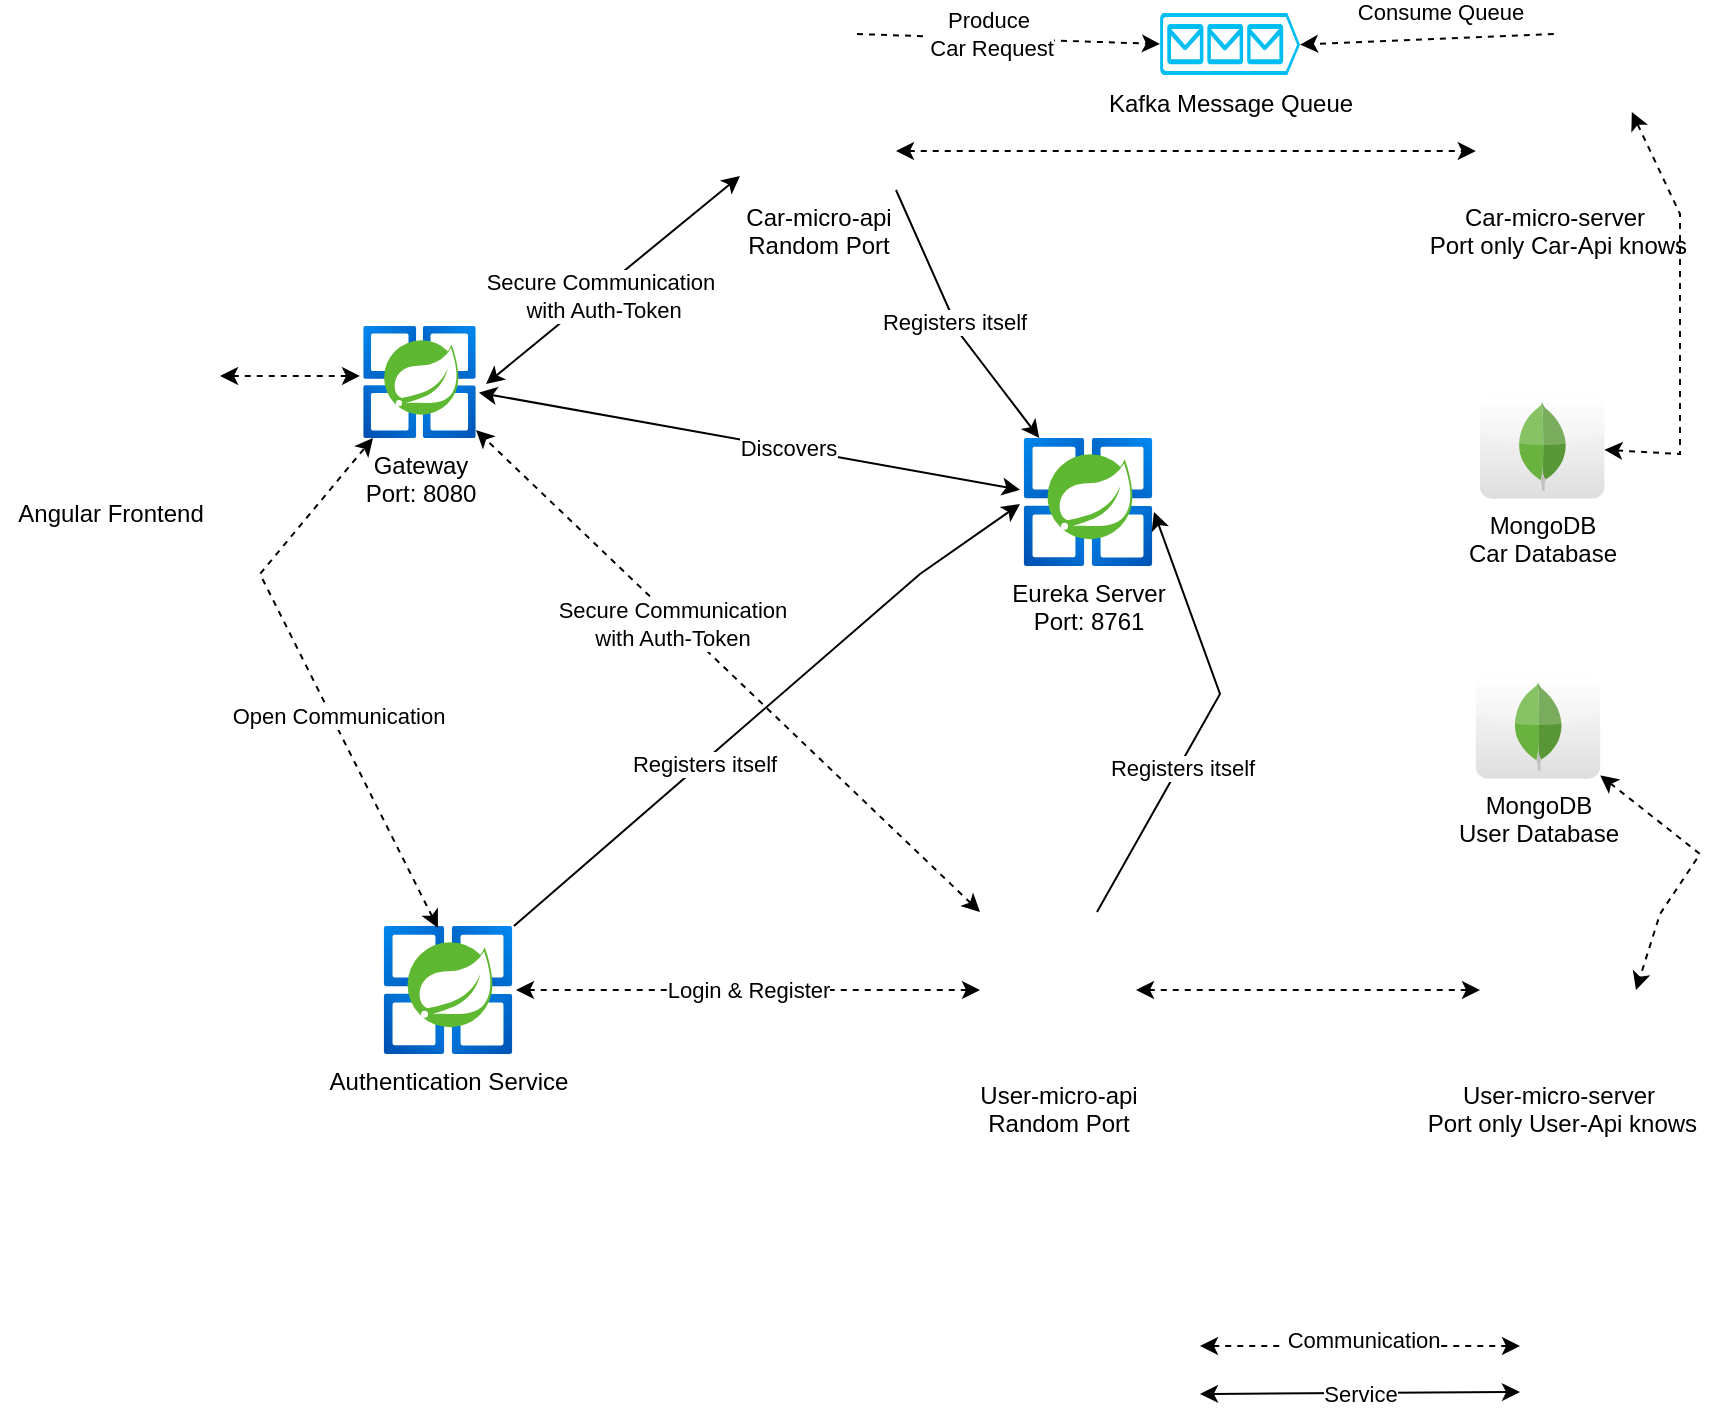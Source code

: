 <mxfile version="20.5.1"><diagram id="lvaQ64jZdTJcqIYsVAl5" name="Page-1"><mxGraphModel dx="1422" dy="778" grid="1" gridSize="10" guides="1" tooltips="1" connect="1" arrows="1" fold="1" page="1" pageScale="1" pageWidth="850" pageHeight="1100" math="0" shadow="0"><root><mxCell id="0"/><mxCell id="1" parent="0"/><mxCell id="ACemdq06J3dDgixvtvGi-2" value="Gateway&lt;br&gt;Port: 8080" style="aspect=fixed;html=1;points=[];align=center;image;fontSize=12;image=img/lib/azure2/compute/Azure_Spring_Cloud.svg;" vertex="1" parent="1"><mxGeometry x="180" y="186" width="59.5" height="56" as="geometry"/></mxCell><mxCell id="ACemdq06J3dDgixvtvGi-3" value="Authentication Service" style="aspect=fixed;html=1;points=[];align=center;image;fontSize=12;image=img/lib/azure2/compute/Azure_Spring_Cloud.svg;" vertex="1" parent="1"><mxGeometry x="190" y="486" width="68" height="64" as="geometry"/></mxCell><mxCell id="ACemdq06J3dDgixvtvGi-4" value="Car-micro-api&lt;br&gt;Random Port" style="shape=image;html=1;verticalAlign=top;verticalLabelPosition=bottom;labelBackgroundColor=#ffffff;imageAspect=0;aspect=fixed;image=https://cdn2.iconfinder.com/data/icons/boxicons-logos/24/bxl-spring-boot-128.png" vertex="1" parent="1"><mxGeometry x="370" y="40" width="78" height="78" as="geometry"/></mxCell><mxCell id="ACemdq06J3dDgixvtvGi-5" value="Eureka Server&lt;br&gt;Port: 8761" style="aspect=fixed;html=1;points=[];align=center;image;fontSize=12;image=img/lib/azure2/compute/Azure_Spring_Cloud.svg;" vertex="1" parent="1"><mxGeometry x="510" y="242" width="68" height="64" as="geometry"/></mxCell><mxCell id="ACemdq06J3dDgixvtvGi-9" value="" style="endArrow=classic;startArrow=classic;html=1;rounded=0;exitX=1.059;exitY=0.518;exitDx=0;exitDy=0;exitPerimeter=0;" edge="1" parent="1" source="ACemdq06J3dDgixvtvGi-2" target="ACemdq06J3dDgixvtvGi-4"><mxGeometry width="50" height="50" relative="1" as="geometry"><mxPoint x="400" y="430" as="sourcePoint"/><mxPoint x="450" y="380" as="targetPoint"/></mxGeometry></mxCell><mxCell id="ACemdq06J3dDgixvtvGi-39" value="Secure Communication&lt;br&gt;&amp;nbsp;with Auth-Token" style="edgeLabel;html=1;align=center;verticalAlign=middle;resizable=0;points=[];" vertex="1" connectable="0" parent="ACemdq06J3dDgixvtvGi-9"><mxGeometry x="-0.383" y="2" relative="1" as="geometry"><mxPoint x="19" y="-11" as="offset"/></mxGeometry></mxCell><mxCell id="ACemdq06J3dDgixvtvGi-11" value="Car-micro-server&lt;br&gt;&amp;nbsp;Port only Car-Api knows" style="shape=image;html=1;verticalAlign=top;verticalLabelPosition=bottom;labelBackgroundColor=#ffffff;imageAspect=0;aspect=fixed;image=https://cdn2.iconfinder.com/data/icons/boxicons-logos/24/bxl-spring-boot-128.png" vertex="1" parent="1"><mxGeometry x="737.9" y="40" width="78" height="78" as="geometry"/></mxCell><mxCell id="ACemdq06J3dDgixvtvGi-12" value="Kafka Message Queue" style="verticalLabelPosition=bottom;html=1;verticalAlign=top;align=center;strokeColor=none;fillColor=#00BEF2;shape=mxgraph.azure.queue_generic;pointerEvents=1;" vertex="1" parent="1"><mxGeometry x="580" y="29.5" width="70" height="31" as="geometry"/></mxCell><mxCell id="ACemdq06J3dDgixvtvGi-14" value="User-micro-api&lt;br&gt;Random Port" style="shape=image;html=1;verticalAlign=top;verticalLabelPosition=bottom;labelBackgroundColor=#ffffff;imageAspect=0;aspect=fixed;image=https://cdn2.iconfinder.com/data/icons/boxicons-logos/24/bxl-spring-boot-128.png" vertex="1" parent="1"><mxGeometry x="490" y="479" width="78" height="78" as="geometry"/></mxCell><mxCell id="ACemdq06J3dDgixvtvGi-17" value="Login &amp;amp; Register" style="endArrow=classic;startArrow=classic;html=1;rounded=0;entryX=0;entryY=0.5;entryDx=0;entryDy=0;dashed=1;" edge="1" parent="1" source="ACemdq06J3dDgixvtvGi-3" target="ACemdq06J3dDgixvtvGi-14"><mxGeometry width="50" height="50" relative="1" as="geometry"><mxPoint x="400" y="430" as="sourcePoint"/><mxPoint x="450" y="380" as="targetPoint"/></mxGeometry></mxCell><mxCell id="ACemdq06J3dDgixvtvGi-19" value="Angular Frontend" style="shape=image;html=1;verticalAlign=top;verticalLabelPosition=bottom;labelBackgroundColor=#ffffff;imageAspect=0;aspect=fixed;image=https://cdn2.iconfinder.com/data/icons/boxicons-logos/24/bxl-angular-128.png" vertex="1" parent="1"><mxGeometry y="156" width="110" height="110" as="geometry"/></mxCell><mxCell id="ACemdq06J3dDgixvtvGi-25" value="" style="endArrow=classic;startArrow=classic;html=1;rounded=0;exitX=1;exitY=0.5;exitDx=0;exitDy=0;entryX=0;entryY=0.446;entryDx=0;entryDy=0;entryPerimeter=0;dashed=1;" edge="1" parent="1" source="ACemdq06J3dDgixvtvGi-19" target="ACemdq06J3dDgixvtvGi-2"><mxGeometry width="50" height="50" relative="1" as="geometry"><mxPoint x="400" y="430" as="sourcePoint"/><mxPoint x="450" y="380" as="targetPoint"/></mxGeometry></mxCell><mxCell id="ACemdq06J3dDgixvtvGi-26" value="" style="endArrow=classic;html=1;rounded=0;exitX=0.75;exitY=0;exitDx=0;exitDy=0;entryX=0;entryY=0.5;entryDx=0;entryDy=0;entryPerimeter=0;dashed=1;" edge="1" parent="1" source="ACemdq06J3dDgixvtvGi-4" target="ACemdq06J3dDgixvtvGi-12"><mxGeometry width="50" height="50" relative="1" as="geometry"><mxPoint x="400" y="430" as="sourcePoint"/><mxPoint x="450" y="380" as="targetPoint"/></mxGeometry></mxCell><mxCell id="ACemdq06J3dDgixvtvGi-27" value="Produce&lt;br&gt;&amp;nbsp;Car Request" style="edgeLabel;html=1;align=center;verticalAlign=middle;resizable=0;points=[];" vertex="1" connectable="0" parent="ACemdq06J3dDgixvtvGi-26"><mxGeometry x="-0.267" y="3" relative="1" as="geometry"><mxPoint x="10" y="1" as="offset"/></mxGeometry></mxCell><mxCell id="ACemdq06J3dDgixvtvGi-28" value="" style="endArrow=classic;html=1;rounded=0;exitX=0.5;exitY=0;exitDx=0;exitDy=0;entryX=1;entryY=0.51;entryDx=0;entryDy=0;entryPerimeter=0;dashed=1;" edge="1" parent="1" source="ACemdq06J3dDgixvtvGi-11" target="ACemdq06J3dDgixvtvGi-12"><mxGeometry width="50" height="50" relative="1" as="geometry"><mxPoint x="400" y="430" as="sourcePoint"/><mxPoint x="450" y="380" as="targetPoint"/></mxGeometry></mxCell><mxCell id="ACemdq06J3dDgixvtvGi-29" value="Consume Queue" style="edgeLabel;html=1;align=center;verticalAlign=middle;resizable=0;points=[];" vertex="1" connectable="0" parent="ACemdq06J3dDgixvtvGi-28"><mxGeometry x="-0.232" y="-2" relative="1" as="geometry"><mxPoint x="-8" y="-11" as="offset"/></mxGeometry></mxCell><mxCell id="ACemdq06J3dDgixvtvGi-30" value="User-micro-server&lt;br&gt;&amp;nbsp;Port only User-Api knows" style="shape=image;html=1;verticalAlign=top;verticalLabelPosition=bottom;labelBackgroundColor=#ffffff;imageAspect=0;aspect=fixed;image=https://cdn2.iconfinder.com/data/icons/boxicons-logos/24/bxl-spring-boot-128.png" vertex="1" parent="1"><mxGeometry x="740" y="479" width="78" height="78" as="geometry"/></mxCell><mxCell id="ACemdq06J3dDgixvtvGi-31" value="" style="endArrow=classic;startArrow=classic;html=1;rounded=0;entryX=0;entryY=0.5;entryDx=0;entryDy=0;exitX=1;exitY=0.5;exitDx=0;exitDy=0;dashed=1;" edge="1" parent="1" source="ACemdq06J3dDgixvtvGi-14" target="ACemdq06J3dDgixvtvGi-30"><mxGeometry width="50" height="50" relative="1" as="geometry"><mxPoint x="400" y="420" as="sourcePoint"/><mxPoint x="450" y="370" as="targetPoint"/></mxGeometry></mxCell><mxCell id="ACemdq06J3dDgixvtvGi-32" value="" style="endArrow=classic;startArrow=classic;html=1;rounded=0;entryX=0;entryY=0.75;entryDx=0;entryDy=0;exitX=1;exitY=0.75;exitDx=0;exitDy=0;dashed=1;" edge="1" parent="1" source="ACemdq06J3dDgixvtvGi-4" target="ACemdq06J3dDgixvtvGi-11"><mxGeometry width="50" height="50" relative="1" as="geometry"><mxPoint x="400" y="420" as="sourcePoint"/><mxPoint x="450" y="370" as="targetPoint"/></mxGeometry></mxCell><mxCell id="ACemdq06J3dDgixvtvGi-34" value="MongoDB&lt;br&gt;Car Database" style="dashed=0;outlineConnect=0;html=1;align=center;labelPosition=center;verticalLabelPosition=bottom;verticalAlign=top;shape=mxgraph.webicons.mongodb;gradientColor=#DFDEDE" vertex="1" parent="1"><mxGeometry x="740" y="220" width="62.2" height="52.4" as="geometry"/></mxCell><mxCell id="ACemdq06J3dDgixvtvGi-35" value="" style="endArrow=classic;startArrow=classic;html=1;rounded=0;entryX=1;entryY=0.5;entryDx=0;entryDy=0;dashed=1;" edge="1" parent="1" source="ACemdq06J3dDgixvtvGi-34" target="ACemdq06J3dDgixvtvGi-11"><mxGeometry width="50" height="50" relative="1" as="geometry"><mxPoint x="400" y="420" as="sourcePoint"/><mxPoint x="450" y="370" as="targetPoint"/><Array as="points"><mxPoint x="840" y="250"/><mxPoint x="840" y="130"/></Array></mxGeometry></mxCell><mxCell id="ACemdq06J3dDgixvtvGi-37" value="MongoDB&lt;br&gt;User Database" style="dashed=0;outlineConnect=0;html=1;align=center;labelPosition=center;verticalLabelPosition=bottom;verticalAlign=top;shape=mxgraph.webicons.mongodb;gradientColor=#DFDEDE" vertex="1" parent="1"><mxGeometry x="737.9" y="360" width="62.2" height="52.4" as="geometry"/></mxCell><mxCell id="ACemdq06J3dDgixvtvGi-38" value="" style="endArrow=classic;startArrow=classic;html=1;rounded=0;entryX=1;entryY=0.5;entryDx=0;entryDy=0;dashed=1;" edge="1" parent="1" source="ACemdq06J3dDgixvtvGi-37" target="ACemdq06J3dDgixvtvGi-30"><mxGeometry width="50" height="50" relative="1" as="geometry"><mxPoint x="400" y="420" as="sourcePoint"/><mxPoint x="450" y="370" as="targetPoint"/><Array as="points"><mxPoint x="850" y="450"/><mxPoint x="830" y="480"/></Array></mxGeometry></mxCell><mxCell id="ACemdq06J3dDgixvtvGi-48" value="" style="endArrow=classic;html=1;rounded=0;exitX=0.75;exitY=0;exitDx=0;exitDy=0;entryX=0.985;entryY=0.578;entryDx=0;entryDy=0;entryPerimeter=0;" edge="1" parent="1" source="ACemdq06J3dDgixvtvGi-14" target="ACemdq06J3dDgixvtvGi-5"><mxGeometry width="50" height="50" relative="1" as="geometry"><mxPoint x="528.5" y="486" as="sourcePoint"/><mxPoint x="528.5" y="331" as="targetPoint"/><Array as="points"><mxPoint x="610" y="370"/></Array></mxGeometry></mxCell><mxCell id="ACemdq06J3dDgixvtvGi-49" value="Registers itself" style="edgeLabel;html=1;align=center;verticalAlign=middle;resizable=0;points=[];" vertex="1" connectable="0" parent="ACemdq06J3dDgixvtvGi-48"><mxGeometry x="-0.242" y="-1" relative="1" as="geometry"><mxPoint as="offset"/></mxGeometry></mxCell><mxCell id="ACemdq06J3dDgixvtvGi-50" value="Registers itself" style="endArrow=classic;html=1;rounded=0;exitX=1;exitY=1;exitDx=0;exitDy=0;" edge="1" parent="1" source="ACemdq06J3dDgixvtvGi-4" target="ACemdq06J3dDgixvtvGi-5"><mxGeometry width="50" height="50" relative="1" as="geometry"><mxPoint x="400" y="420" as="sourcePoint"/><mxPoint x="450" y="370" as="targetPoint"/><Array as="points"><mxPoint x="480" y="190"/></Array></mxGeometry></mxCell><mxCell id="ACemdq06J3dDgixvtvGi-52" value="" style="endArrow=classic;startArrow=classic;html=1;rounded=0;exitX=0;exitY=0;exitDx=0;exitDy=0;entryX=0.975;entryY=0.929;entryDx=0;entryDy=0;entryPerimeter=0;dashed=1;" edge="1" parent="1" source="ACemdq06J3dDgixvtvGi-14" target="ACemdq06J3dDgixvtvGi-2"><mxGeometry width="50" height="50" relative="1" as="geometry"><mxPoint x="400" y="420" as="sourcePoint"/><mxPoint x="450" y="370" as="targetPoint"/></mxGeometry></mxCell><mxCell id="ACemdq06J3dDgixvtvGi-53" value="Secure Communication &lt;br&gt;with Auth-Token" style="edgeLabel;html=1;align=center;verticalAlign=middle;resizable=0;points=[];" vertex="1" connectable="0" parent="ACemdq06J3dDgixvtvGi-52"><mxGeometry x="0.209" y="2" relative="1" as="geometry"><mxPoint as="offset"/></mxGeometry></mxCell><mxCell id="ACemdq06J3dDgixvtvGi-54" value="" style="endArrow=classic;startArrow=classic;html=1;rounded=0;exitX=0.426;exitY=0.016;exitDx=0;exitDy=0;exitPerimeter=0;dashed=1;" edge="1" parent="1" source="ACemdq06J3dDgixvtvGi-3" target="ACemdq06J3dDgixvtvGi-2"><mxGeometry width="50" height="50" relative="1" as="geometry"><mxPoint x="400" y="410" as="sourcePoint"/><mxPoint x="450" y="360" as="targetPoint"/><Array as="points"><mxPoint x="130" y="310"/></Array></mxGeometry></mxCell><mxCell id="ACemdq06J3dDgixvtvGi-55" value="Open Communication" style="edgeLabel;html=1;align=center;verticalAlign=middle;resizable=0;points=[];" vertex="1" connectable="0" parent="ACemdq06J3dDgixvtvGi-54"><mxGeometry x="-0.182" y="-3" relative="1" as="geometry"><mxPoint as="offset"/></mxGeometry></mxCell><mxCell id="ACemdq06J3dDgixvtvGi-56" value="" style="endArrow=classic;html=1;rounded=0;exitX=0.985;exitY=0;exitDx=0;exitDy=0;entryX=0;entryY=0.516;entryDx=0;entryDy=0;entryPerimeter=0;exitPerimeter=0;" edge="1" parent="1" source="ACemdq06J3dDgixvtvGi-3" target="ACemdq06J3dDgixvtvGi-5"><mxGeometry width="50" height="50" relative="1" as="geometry"><mxPoint x="558.5" y="489" as="sourcePoint"/><mxPoint x="571.98" y="306.992" as="targetPoint"/><Array as="points"><mxPoint x="460" y="310"/></Array></mxGeometry></mxCell><mxCell id="ACemdq06J3dDgixvtvGi-57" value="Registers itself" style="edgeLabel;html=1;align=center;verticalAlign=middle;resizable=0;points=[];" vertex="1" connectable="0" parent="ACemdq06J3dDgixvtvGi-56"><mxGeometry x="-0.242" y="-1" relative="1" as="geometry"><mxPoint as="offset"/></mxGeometry></mxCell><mxCell id="ACemdq06J3dDgixvtvGi-58" value="" style="endArrow=classic;startArrow=classic;html=1;rounded=0;" edge="1" parent="1" source="ACemdq06J3dDgixvtvGi-2" target="ACemdq06J3dDgixvtvGi-5"><mxGeometry width="50" height="50" relative="1" as="geometry"><mxPoint x="400" y="410" as="sourcePoint"/><mxPoint x="450" y="360" as="targetPoint"/></mxGeometry></mxCell><mxCell id="ACemdq06J3dDgixvtvGi-59" value="Discovers" style="edgeLabel;html=1;align=center;verticalAlign=middle;resizable=0;points=[];" vertex="1" connectable="0" parent="ACemdq06J3dDgixvtvGi-58"><mxGeometry x="0.142" relative="1" as="geometry"><mxPoint as="offset"/></mxGeometry></mxCell><mxCell id="ACemdq06J3dDgixvtvGi-64" value="" style="endArrow=classic;startArrow=classic;html=1;rounded=0;dashed=1;" edge="1" parent="1"><mxGeometry width="50" height="50" relative="1" as="geometry"><mxPoint x="760" y="696" as="sourcePoint"/><mxPoint x="600" y="696" as="targetPoint"/><Array as="points"/></mxGeometry></mxCell><mxCell id="ACemdq06J3dDgixvtvGi-65" value="&amp;nbsp;Communication" style="edgeLabel;html=1;align=center;verticalAlign=middle;resizable=0;points=[];" vertex="1" connectable="0" parent="ACemdq06J3dDgixvtvGi-64"><mxGeometry x="-0.182" y="-3" relative="1" as="geometry"><mxPoint x="-15" as="offset"/></mxGeometry></mxCell><mxCell id="ACemdq06J3dDgixvtvGi-66" value="Service" style="endArrow=classic;startArrow=classic;html=1;rounded=0;" edge="1" parent="1"><mxGeometry width="50" height="50" relative="1" as="geometry"><mxPoint x="600" y="720" as="sourcePoint"/><mxPoint x="760" y="719" as="targetPoint"/></mxGeometry></mxCell></root></mxGraphModel></diagram></mxfile>